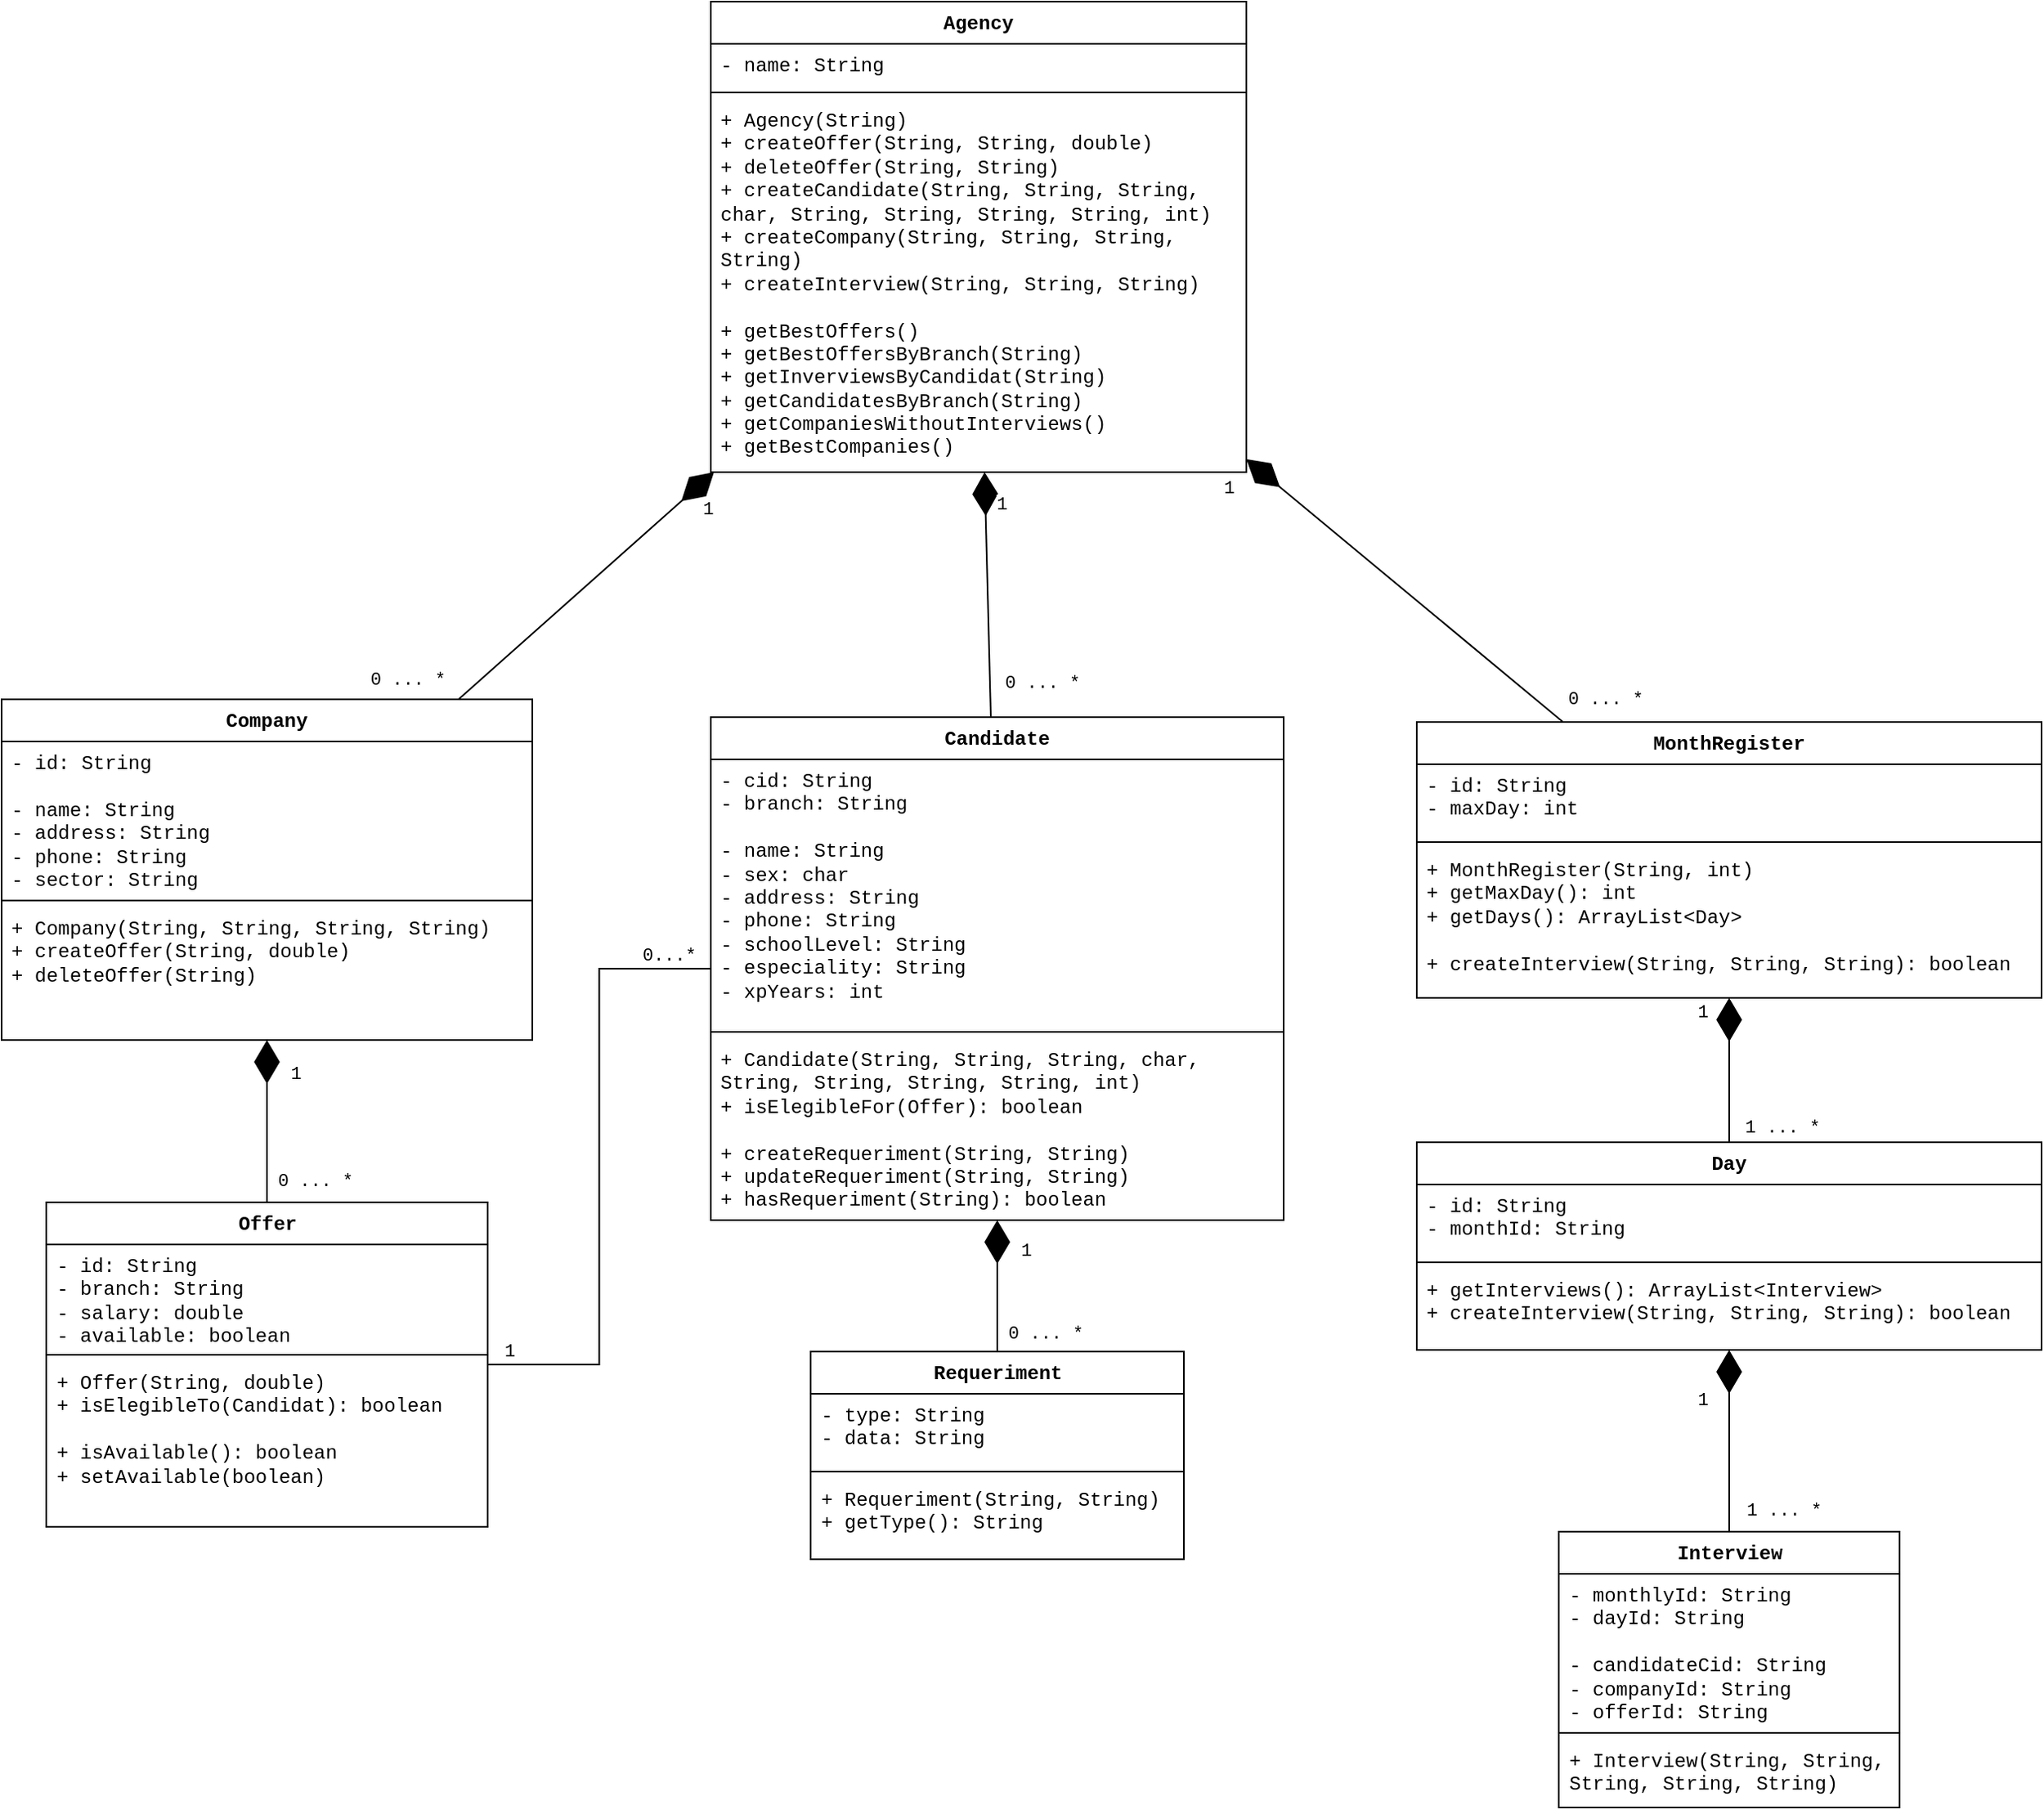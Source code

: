 <mxfile version="26.2.15">
  <diagram id="C5RBs43oDa-KdzZeNtuy" name="Page-1">
    <mxGraphModel dx="2134" dy="620" grid="1" gridSize="10" guides="1" tooltips="1" connect="1" arrows="1" fold="1" page="1" pageScale="1" pageWidth="827" pageHeight="1169" math="0" shadow="0">
      <root>
        <mxCell id="WIyWlLk6GJQsqaUBKTNV-0" />
        <mxCell id="WIyWlLk6GJQsqaUBKTNV-1" parent="WIyWlLk6GJQsqaUBKTNV-0" />
        <mxCell id="OE_it2JDcD3_xE0JfRy9-9" value="Company" style="swimlane;fontStyle=1;align=center;verticalAlign=top;childLayout=stackLayout;horizontal=1;startSize=26;horizontalStack=0;resizeParent=1;resizeParentMax=0;resizeLast=0;collapsible=1;marginBottom=0;whiteSpace=wrap;html=1;fontFamily=Courier New;" parent="WIyWlLk6GJQsqaUBKTNV-1" vertex="1">
          <mxGeometry x="-247" y="440" width="327" height="210" as="geometry" />
        </mxCell>
        <mxCell id="OE_it2JDcD3_xE0JfRy9-10" value="&lt;div&gt;- id: String&lt;/div&gt;&lt;div&gt;&lt;br&gt;&lt;/div&gt;&lt;div&gt;- name: String&lt;/div&gt;&lt;div&gt;- address: String&lt;/div&gt;&lt;div&gt;- phone: String&lt;/div&gt;&lt;div&gt;- sector: String&lt;/div&gt;" style="text;strokeColor=none;fillColor=none;align=left;verticalAlign=top;spacingLeft=4;spacingRight=4;overflow=hidden;rotatable=0;points=[[0,0.5],[1,0.5]];portConstraint=eastwest;whiteSpace=wrap;html=1;fontFamily=Courier New;" parent="OE_it2JDcD3_xE0JfRy9-9" vertex="1">
          <mxGeometry y="26" width="327" height="94" as="geometry" />
        </mxCell>
        <mxCell id="OE_it2JDcD3_xE0JfRy9-11" value="" style="line;strokeWidth=1;fillColor=none;align=left;verticalAlign=middle;spacingTop=-1;spacingLeft=3;spacingRight=3;rotatable=0;labelPosition=right;points=[];portConstraint=eastwest;strokeColor=inherit;fontFamily=Courier New;" parent="OE_it2JDcD3_xE0JfRy9-9" vertex="1">
          <mxGeometry y="120" width="327" height="8" as="geometry" />
        </mxCell>
        <mxCell id="OE_it2JDcD3_xE0JfRy9-12" value="&lt;div&gt;&lt;span style=&quot;background-color: transparent; color: light-dark(rgb(0, 0, 0), rgb(255, 255, 255));&quot;&gt;+ Company(String, String, String, String)&lt;/span&gt;&lt;/div&gt;&lt;div&gt;&lt;span style=&quot;background-color: transparent; color: light-dark(rgb(0, 0, 0), rgb(255, 255, 255));&quot;&gt;+ createOffer(String, double)&lt;/span&gt;&lt;/div&gt;&lt;div&gt;+ deleteOffer(String)&lt;/div&gt;" style="text;strokeColor=none;fillColor=none;align=left;verticalAlign=top;spacingLeft=4;spacingRight=4;overflow=hidden;rotatable=0;points=[[0,0.5],[1,0.5]];portConstraint=eastwest;whiteSpace=wrap;html=1;fontFamily=Courier New;" parent="OE_it2JDcD3_xE0JfRy9-9" vertex="1">
          <mxGeometry y="128" width="327" height="82" as="geometry" />
        </mxCell>
        <mxCell id="OE_it2JDcD3_xE0JfRy9-13" value="Offer" style="swimlane;fontStyle=1;align=center;verticalAlign=top;childLayout=stackLayout;horizontal=1;startSize=26;horizontalStack=0;resizeParent=1;resizeParentMax=0;resizeLast=0;collapsible=1;marginBottom=0;whiteSpace=wrap;html=1;fontFamily=Courier New;" parent="WIyWlLk6GJQsqaUBKTNV-1" vertex="1">
          <mxGeometry x="-219.5" y="750" width="272" height="200" as="geometry" />
        </mxCell>
        <mxCell id="OE_it2JDcD3_xE0JfRy9-14" value="&lt;div&gt;- id: String&lt;/div&gt;&lt;div&gt;- branch: String&lt;/div&gt;&lt;div&gt;- salary: double&lt;/div&gt;&lt;div&gt;- available: boolean&lt;/div&gt;" style="text;strokeColor=none;fillColor=none;align=left;verticalAlign=top;spacingLeft=4;spacingRight=4;overflow=hidden;rotatable=0;points=[[0,0.5],[1,0.5]];portConstraint=eastwest;whiteSpace=wrap;html=1;fontFamily=Courier New;" parent="OE_it2JDcD3_xE0JfRy9-13" vertex="1">
          <mxGeometry y="26" width="272" height="64" as="geometry" />
        </mxCell>
        <mxCell id="OE_it2JDcD3_xE0JfRy9-15" value="" style="line;strokeWidth=1;fillColor=none;align=left;verticalAlign=middle;spacingTop=-1;spacingLeft=3;spacingRight=3;rotatable=0;labelPosition=right;points=[];portConstraint=eastwest;strokeColor=inherit;fontFamily=Courier New;" parent="OE_it2JDcD3_xE0JfRy9-13" vertex="1">
          <mxGeometry y="90" width="272" height="8" as="geometry" />
        </mxCell>
        <mxCell id="OE_it2JDcD3_xE0JfRy9-16" value="&lt;div&gt;+ Offer(String, double)&lt;/div&gt;+ isElegibleTo(Candidat): boolean&lt;div&gt;&lt;br&gt;&lt;/div&gt;&lt;div&gt;+ isAvailable(): boolean&lt;/div&gt;&lt;div&gt;+ setAvailable(boolean)&lt;/div&gt;" style="text;strokeColor=none;fillColor=none;align=left;verticalAlign=top;spacingLeft=4;spacingRight=4;overflow=hidden;rotatable=0;points=[[0,0.5],[1,0.5]];portConstraint=eastwest;whiteSpace=wrap;html=1;fontFamily=Courier New;" parent="OE_it2JDcD3_xE0JfRy9-13" vertex="1">
          <mxGeometry y="98" width="272" height="102" as="geometry" />
        </mxCell>
        <mxCell id="OE_it2JDcD3_xE0JfRy9-21" value="" style="endArrow=diamondThin;endFill=1;endSize=24;html=1;rounded=0;fontFamily=Courier New;" parent="WIyWlLk6GJQsqaUBKTNV-1" source="OE_it2JDcD3_xE0JfRy9-13" target="OE_it2JDcD3_xE0JfRy9-9" edge="1">
          <mxGeometry width="160" relative="1" as="geometry">
            <mxPoint x="104.5" y="610" as="sourcePoint" />
            <mxPoint x="264.5" y="610" as="targetPoint" />
          </mxGeometry>
        </mxCell>
        <mxCell id="Jbg9a25ujNpdRGJ09Xx2-18" value="1" style="edgeLabel;html=1;align=center;verticalAlign=middle;resizable=0;points=[];fontFamily=Courier New;" parent="OE_it2JDcD3_xE0JfRy9-21" vertex="1" connectable="0">
          <mxGeometry x="0.624" relative="1" as="geometry">
            <mxPoint x="17" y="2" as="offset" />
          </mxGeometry>
        </mxCell>
        <mxCell id="Jbg9a25ujNpdRGJ09Xx2-19" value="0 ... *" style="edgeLabel;html=1;align=center;verticalAlign=middle;resizable=0;points=[];fontFamily=Courier New;" parent="OE_it2JDcD3_xE0JfRy9-21" vertex="1" connectable="0">
          <mxGeometry x="-0.727" y="-2" relative="1" as="geometry">
            <mxPoint x="27" as="offset" />
          </mxGeometry>
        </mxCell>
        <mxCell id="OE_it2JDcD3_xE0JfRy9-22" value="Candidate" style="swimlane;fontStyle=1;align=center;verticalAlign=top;childLayout=stackLayout;horizontal=1;startSize=26;horizontalStack=0;resizeParent=1;resizeParentMax=0;resizeLast=0;collapsible=1;marginBottom=0;whiteSpace=wrap;html=1;fontFamily=Courier New;" parent="WIyWlLk6GJQsqaUBKTNV-1" vertex="1">
          <mxGeometry x="190" y="451" width="353" height="310" as="geometry" />
        </mxCell>
        <mxCell id="OE_it2JDcD3_xE0JfRy9-23" value="&lt;div&gt;- cid: String&lt;/div&gt;&lt;div&gt;- branch: String&lt;/div&gt;&lt;div&gt;&lt;br&gt;&lt;/div&gt;&lt;div&gt;- name: String&lt;/div&gt;&lt;div&gt;- sex: char&lt;/div&gt;&lt;div&gt;- address: String&lt;/div&gt;&lt;div&gt;- phone: String&lt;/div&gt;&lt;div&gt;- schoolLevel: String&lt;/div&gt;&lt;div&gt;- especiality: String&lt;/div&gt;&lt;div&gt;- xpYears: int&lt;/div&gt;" style="text;strokeColor=none;fillColor=none;align=left;verticalAlign=top;spacingLeft=4;spacingRight=4;overflow=hidden;rotatable=0;points=[[0,0.5],[1,0.5]];portConstraint=eastwest;whiteSpace=wrap;html=1;fontFamily=Courier New;" parent="OE_it2JDcD3_xE0JfRy9-22" vertex="1">
          <mxGeometry y="26" width="353" height="164" as="geometry" />
        </mxCell>
        <mxCell id="OE_it2JDcD3_xE0JfRy9-24" value="" style="line;strokeWidth=1;fillColor=none;align=left;verticalAlign=middle;spacingTop=-1;spacingLeft=3;spacingRight=3;rotatable=0;labelPosition=right;points=[];portConstraint=eastwest;strokeColor=inherit;fontFamily=Courier New;" parent="OE_it2JDcD3_xE0JfRy9-22" vertex="1">
          <mxGeometry y="190" width="353" height="8" as="geometry" />
        </mxCell>
        <mxCell id="OE_it2JDcD3_xE0JfRy9-25" value="&lt;div&gt;+ Candidate(String, String, String, char, String, String, String, String, int)&amp;nbsp;&lt;/div&gt;&lt;div&gt;&lt;div&gt;+ isElegibleFor(Offer): boolean&lt;/div&gt;&lt;/div&gt;&lt;div&gt;&lt;br&gt;&lt;/div&gt;&lt;div&gt;&lt;span style=&quot;background-color: transparent; color: light-dark(rgb(0, 0, 0), rgb(255, 255, 255));&quot;&gt;+&amp;nbsp;&lt;/span&gt;&lt;span style=&quot;background-color: transparent; color: light-dark(rgb(0, 0, 0), rgb(255, 255, 255));&quot;&gt;createRequeriment(String, String)&lt;/span&gt;&lt;/div&gt;&lt;div&gt;&lt;span style=&quot;background-color: transparent; color: light-dark(rgb(0, 0, 0), rgb(255, 255, 255));&quot;&gt;+ updateRequeriment(String, String)&lt;/span&gt;&lt;/div&gt;&lt;div&gt;&lt;span style=&quot;background-color: transparent; color: light-dark(rgb(0, 0, 0), rgb(255, 255, 255));&quot;&gt;+ hasRequeriment(String): boolean&lt;/span&gt;&lt;/div&gt;" style="text;strokeColor=none;fillColor=none;align=left;verticalAlign=top;spacingLeft=4;spacingRight=4;overflow=hidden;rotatable=0;points=[[0,0.5],[1,0.5]];portConstraint=eastwest;whiteSpace=wrap;html=1;fontFamily=Courier New;" parent="OE_it2JDcD3_xE0JfRy9-22" vertex="1">
          <mxGeometry y="198" width="353" height="112" as="geometry" />
        </mxCell>
        <mxCell id="OE_it2JDcD3_xE0JfRy9-26" value="Agency" style="swimlane;fontStyle=1;align=center;verticalAlign=top;childLayout=stackLayout;horizontal=1;startSize=26;horizontalStack=0;resizeParent=1;resizeParentMax=0;resizeLast=0;collapsible=1;marginBottom=0;whiteSpace=wrap;html=1;fontFamily=Courier New;" parent="WIyWlLk6GJQsqaUBKTNV-1" vertex="1">
          <mxGeometry x="190" y="10" width="330" height="290" as="geometry" />
        </mxCell>
        <mxCell id="OE_it2JDcD3_xE0JfRy9-27" value="- name: String" style="text;strokeColor=none;fillColor=none;align=left;verticalAlign=top;spacingLeft=4;spacingRight=4;overflow=hidden;rotatable=0;points=[[0,0.5],[1,0.5]];portConstraint=eastwest;whiteSpace=wrap;html=1;fontFamily=Courier New;" parent="OE_it2JDcD3_xE0JfRy9-26" vertex="1">
          <mxGeometry y="26" width="330" height="26" as="geometry" />
        </mxCell>
        <mxCell id="OE_it2JDcD3_xE0JfRy9-28" value="" style="line;strokeWidth=1;fillColor=none;align=left;verticalAlign=middle;spacingTop=-1;spacingLeft=3;spacingRight=3;rotatable=0;labelPosition=right;points=[];portConstraint=eastwest;strokeColor=inherit;fontFamily=Courier New;" parent="OE_it2JDcD3_xE0JfRy9-26" vertex="1">
          <mxGeometry y="52" width="330" height="8" as="geometry" />
        </mxCell>
        <mxCell id="OE_it2JDcD3_xE0JfRy9-29" value="&lt;div&gt;+ Agency(String)&lt;/div&gt;+ createOffer(String, String, double)&lt;div&gt;+ deleteOffer(String, String)&lt;/div&gt;&lt;div&gt;+ createCandidate(&lt;span style=&quot;background-color: transparent; color: light-dark(rgb(0, 0, 0), rgb(255, 255, 255));&quot;&gt;String, String, String, char, String, String, String, String, int&lt;/span&gt;&lt;span style=&quot;background-color: transparent; color: light-dark(rgb(0, 0, 0), rgb(255, 255, 255));&quot;&gt;)&lt;/span&gt;&lt;/div&gt;&lt;div&gt;+ createCompany(&lt;span style=&quot;background-color: transparent; color: light-dark(rgb(0, 0, 0), rgb(255, 255, 255));&quot;&gt;String, String, String, String&lt;/span&gt;&lt;span style=&quot;background-color: transparent; color: light-dark(rgb(0, 0, 0), rgb(255, 255, 255));&quot;&gt;)&lt;/span&gt;&lt;/div&gt;&lt;div&gt;+ createInterview(&lt;span style=&quot;background-color: transparent; color: light-dark(rgb(0, 0, 0), rgb(255, 255, 255));&quot;&gt;String, String, String&lt;/span&gt;&lt;span style=&quot;background-color: transparent; color: light-dark(rgb(0, 0, 0), rgb(255, 255, 255));&quot;&gt;)&lt;/span&gt;&lt;/div&gt;&lt;div&gt;&lt;br&gt;&lt;/div&gt;&lt;div&gt;&lt;div&gt;&lt;span style=&quot;background-color: transparent; color: light-dark(rgb(0, 0, 0), rgb(255, 255, 255));&quot;&gt;+ getBestOffers()&lt;/span&gt;&lt;/div&gt;&lt;div&gt;&lt;span style=&quot;background-color: transparent; color: light-dark(rgb(0, 0, 0), rgb(255, 255, 255));&quot;&gt;+ getBestOffersByBranch(String)&lt;/span&gt;&lt;/div&gt;&lt;div&gt;+ getInverviewsByCandidat(String)&lt;/div&gt;&lt;/div&gt;&lt;div&gt;+ getCandidatesByBranch(String)&lt;/div&gt;&lt;div&gt;+ getCompaniesWithoutInterviews()&lt;/div&gt;&lt;div&gt;+ getBestCompanies()&lt;/div&gt;" style="text;strokeColor=none;fillColor=none;align=left;verticalAlign=top;spacingLeft=4;spacingRight=4;overflow=hidden;rotatable=0;points=[[0,0.5],[1,0.5]];portConstraint=eastwest;whiteSpace=wrap;html=1;fontFamily=Courier New;" parent="OE_it2JDcD3_xE0JfRy9-26" vertex="1">
          <mxGeometry y="60" width="330" height="230" as="geometry" />
        </mxCell>
        <mxCell id="OE_it2JDcD3_xE0JfRy9-31" value="" style="endArrow=diamondThin;endFill=1;endSize=24;html=1;rounded=0;fontFamily=Courier New;" parent="WIyWlLk6GJQsqaUBKTNV-1" source="OE_it2JDcD3_xE0JfRy9-9" target="OE_it2JDcD3_xE0JfRy9-26" edge="1">
          <mxGeometry width="160" relative="1" as="geometry">
            <mxPoint x="449" y="78.98" as="sourcePoint" />
            <mxPoint x="360" y="120.98" as="targetPoint" />
          </mxGeometry>
        </mxCell>
        <mxCell id="Jbg9a25ujNpdRGJ09Xx2-14" value="1" style="edgeLabel;html=1;align=center;verticalAlign=middle;resizable=0;points=[];fontFamily=Courier New;" parent="OE_it2JDcD3_xE0JfRy9-31" vertex="1" connectable="0">
          <mxGeometry x="0.716" y="-5" relative="1" as="geometry">
            <mxPoint x="15" y="-1" as="offset" />
          </mxGeometry>
        </mxCell>
        <mxCell id="Jbg9a25ujNpdRGJ09Xx2-16" value="0 ... *" style="edgeLabel;html=1;align=center;verticalAlign=middle;resizable=0;points=[];fontFamily=Courier New;" parent="OE_it2JDcD3_xE0JfRy9-31" vertex="1" connectable="0">
          <mxGeometry x="-0.618" y="-2" relative="1" as="geometry">
            <mxPoint x="-63" y="13" as="offset" />
          </mxGeometry>
        </mxCell>
        <mxCell id="OE_it2JDcD3_xE0JfRy9-32" value="" style="endArrow=diamondThin;endFill=1;endSize=24;html=1;rounded=0;fontFamily=Courier New;" parent="WIyWlLk6GJQsqaUBKTNV-1" source="OE_it2JDcD3_xE0JfRy9-22" target="OE_it2JDcD3_xE0JfRy9-26" edge="1">
          <mxGeometry width="160" relative="1" as="geometry">
            <mxPoint x="330" y="379" as="sourcePoint" />
            <mxPoint x="400" y="215" as="targetPoint" />
          </mxGeometry>
        </mxCell>
        <mxCell id="Jbg9a25ujNpdRGJ09Xx2-15" value="1" style="edgeLabel;html=1;align=center;verticalAlign=middle;resizable=0;points=[];fontFamily=Courier New;" parent="OE_it2JDcD3_xE0JfRy9-32" vertex="1" connectable="0">
          <mxGeometry x="0.624" y="-1" relative="1" as="geometry">
            <mxPoint x="8" y="-9" as="offset" />
          </mxGeometry>
        </mxCell>
        <mxCell id="Jbg9a25ujNpdRGJ09Xx2-17" value="0 ... *" style="edgeLabel;html=1;align=center;verticalAlign=middle;resizable=0;points=[];fontFamily=Courier New;" parent="OE_it2JDcD3_xE0JfRy9-32" vertex="1" connectable="0">
          <mxGeometry x="-0.656" relative="1" as="geometry">
            <mxPoint x="32" y="5" as="offset" />
          </mxGeometry>
        </mxCell>
        <mxCell id="OE_it2JDcD3_xE0JfRy9-33" value="Interview" style="swimlane;fontStyle=1;align=center;verticalAlign=top;childLayout=stackLayout;horizontal=1;startSize=26;horizontalStack=0;resizeParent=1;resizeParentMax=0;resizeLast=0;collapsible=1;marginBottom=0;whiteSpace=wrap;html=1;fontFamily=Courier New;" parent="WIyWlLk6GJQsqaUBKTNV-1" vertex="1">
          <mxGeometry x="712.5" y="953" width="210" height="170" as="geometry" />
        </mxCell>
        <mxCell id="OE_it2JDcD3_xE0JfRy9-34" value="&lt;div&gt;&lt;div&gt;&lt;span style=&quot;background-color: transparent; color: light-dark(rgb(0, 0, 0), rgb(255, 255, 255));&quot;&gt;- monthlyId: String&lt;/span&gt;&lt;/div&gt;&lt;/div&gt;&lt;div&gt;&lt;div&gt;- dayId: String&lt;/div&gt;&lt;/div&gt;&lt;div&gt;&lt;br&gt;&lt;/div&gt;- candidateCid: String&lt;div&gt;- companyId: String&lt;/div&gt;&lt;div&gt;- offerId: String&lt;/div&gt;" style="text;strokeColor=none;fillColor=none;align=left;verticalAlign=top;spacingLeft=4;spacingRight=4;overflow=hidden;rotatable=0;points=[[0,0.5],[1,0.5]];portConstraint=eastwest;whiteSpace=wrap;html=1;fontFamily=Courier New;" parent="OE_it2JDcD3_xE0JfRy9-33" vertex="1">
          <mxGeometry y="26" width="210" height="94" as="geometry" />
        </mxCell>
        <mxCell id="OE_it2JDcD3_xE0JfRy9-35" value="" style="line;strokeWidth=1;fillColor=none;align=left;verticalAlign=middle;spacingTop=-1;spacingLeft=3;spacingRight=3;rotatable=0;labelPosition=right;points=[];portConstraint=eastwest;strokeColor=inherit;fontFamily=Courier New;" parent="OE_it2JDcD3_xE0JfRy9-33" vertex="1">
          <mxGeometry y="120" width="210" height="8" as="geometry" />
        </mxCell>
        <mxCell id="OE_it2JDcD3_xE0JfRy9-36" value="+ Interview(String, String, String, String, String)" style="text;strokeColor=none;fillColor=none;align=left;verticalAlign=top;spacingLeft=4;spacingRight=4;overflow=hidden;rotatable=0;points=[[0,0.5],[1,0.5]];portConstraint=eastwest;whiteSpace=wrap;html=1;fontFamily=Courier New;" parent="OE_it2JDcD3_xE0JfRy9-33" vertex="1">
          <mxGeometry y="128" width="210" height="42" as="geometry" />
        </mxCell>
        <mxCell id="zkri54e2tbtf4flSO6eq-0" value="MonthRegister" style="swimlane;fontStyle=1;align=center;verticalAlign=top;childLayout=stackLayout;horizontal=1;startSize=26;horizontalStack=0;resizeParent=1;resizeParentMax=0;resizeLast=0;collapsible=1;marginBottom=0;whiteSpace=wrap;html=1;fontFamily=Courier New;" parent="WIyWlLk6GJQsqaUBKTNV-1" vertex="1">
          <mxGeometry x="625" y="454" width="385" height="170" as="geometry" />
        </mxCell>
        <mxCell id="zkri54e2tbtf4flSO6eq-1" value="- id: String&lt;div&gt;- maxDay: int&lt;/div&gt;" style="text;strokeColor=none;fillColor=none;align=left;verticalAlign=top;spacingLeft=4;spacingRight=4;overflow=hidden;rotatable=0;points=[[0,0.5],[1,0.5]];portConstraint=eastwest;whiteSpace=wrap;html=1;fontFamily=Courier New;" parent="zkri54e2tbtf4flSO6eq-0" vertex="1">
          <mxGeometry y="26" width="385" height="44" as="geometry" />
        </mxCell>
        <mxCell id="zkri54e2tbtf4flSO6eq-2" value="" style="line;strokeWidth=1;fillColor=none;align=left;verticalAlign=middle;spacingTop=-1;spacingLeft=3;spacingRight=3;rotatable=0;labelPosition=right;points=[];portConstraint=eastwest;strokeColor=inherit;fontFamily=Courier New;" parent="zkri54e2tbtf4flSO6eq-0" vertex="1">
          <mxGeometry y="70" width="385" height="8" as="geometry" />
        </mxCell>
        <mxCell id="zkri54e2tbtf4flSO6eq-3" value="&lt;div&gt;+ MonthRegister(String, int)&lt;/div&gt;+ getMaxDay(): int&lt;div&gt;+ getDays(): ArrayList&amp;lt;Day&amp;gt;&lt;br&gt;&lt;div&gt;&lt;br&gt;&lt;/div&gt;&lt;div&gt;+ createInterview(String, String, String): boolean&lt;/div&gt;&lt;/div&gt;" style="text;strokeColor=none;fillColor=none;align=left;verticalAlign=top;spacingLeft=4;spacingRight=4;overflow=hidden;rotatable=0;points=[[0,0.5],[1,0.5]];portConstraint=eastwest;whiteSpace=wrap;html=1;fontFamily=Courier New;" parent="zkri54e2tbtf4flSO6eq-0" vertex="1">
          <mxGeometry y="78" width="385" height="92" as="geometry" />
        </mxCell>
        <mxCell id="Jbg9a25ujNpdRGJ09Xx2-0" value="" style="endArrow=diamondThin;endFill=1;endSize=24;html=1;rounded=0;fontFamily=Courier New;" parent="WIyWlLk6GJQsqaUBKTNV-1" source="zkri54e2tbtf4flSO6eq-0" target="OE_it2JDcD3_xE0JfRy9-26" edge="1">
          <mxGeometry width="160" relative="1" as="geometry">
            <mxPoint x="241" y="309" as="sourcePoint" />
            <mxPoint x="289" y="249" as="targetPoint" />
            <Array as="points" />
          </mxGeometry>
        </mxCell>
        <mxCell id="Jbg9a25ujNpdRGJ09Xx2-8" value="0 ... *" style="edgeLabel;html=1;align=center;verticalAlign=middle;resizable=0;points=[];fontFamily=Courier New;" parent="Jbg9a25ujNpdRGJ09Xx2-0" vertex="1" connectable="0">
          <mxGeometry x="0.657" y="-5" relative="1" as="geometry">
            <mxPoint x="184" y="124" as="offset" />
          </mxGeometry>
        </mxCell>
        <mxCell id="Jbg9a25ujNpdRGJ09Xx2-9" value="1" style="edgeLabel;html=1;align=center;verticalAlign=middle;resizable=0;points=[];fontFamily=Courier New;" parent="Jbg9a25ujNpdRGJ09Xx2-0" vertex="1" connectable="0">
          <mxGeometry x="-0.646" y="-2" relative="1" as="geometry">
            <mxPoint x="-173" y="-114" as="offset" />
          </mxGeometry>
        </mxCell>
        <mxCell id="Jbg9a25ujNpdRGJ09Xx2-1" value="Day" style="swimlane;fontStyle=1;align=center;verticalAlign=top;childLayout=stackLayout;horizontal=1;startSize=26;horizontalStack=0;resizeParent=1;resizeParentMax=0;resizeLast=0;collapsible=1;marginBottom=0;whiteSpace=wrap;html=1;fontFamily=Courier New;" parent="WIyWlLk6GJQsqaUBKTNV-1" vertex="1">
          <mxGeometry x="625" y="713" width="385" height="128" as="geometry" />
        </mxCell>
        <mxCell id="Jbg9a25ujNpdRGJ09Xx2-2" value="- id: String&lt;div&gt;- monthId: String&lt;/div&gt;" style="text;strokeColor=none;fillColor=none;align=left;verticalAlign=top;spacingLeft=4;spacingRight=4;overflow=hidden;rotatable=0;points=[[0,0.5],[1,0.5]];portConstraint=eastwest;whiteSpace=wrap;html=1;fontFamily=Courier New;" parent="Jbg9a25ujNpdRGJ09Xx2-1" vertex="1">
          <mxGeometry y="26" width="385" height="44" as="geometry" />
        </mxCell>
        <mxCell id="Jbg9a25ujNpdRGJ09Xx2-3" value="" style="line;strokeWidth=1;fillColor=none;align=left;verticalAlign=middle;spacingTop=-1;spacingLeft=3;spacingRight=3;rotatable=0;labelPosition=right;points=[];portConstraint=eastwest;strokeColor=inherit;fontFamily=Courier New;" parent="Jbg9a25ujNpdRGJ09Xx2-1" vertex="1">
          <mxGeometry y="70" width="385" height="8" as="geometry" />
        </mxCell>
        <mxCell id="Jbg9a25ujNpdRGJ09Xx2-4" value="+ getInterviews(): ArrayList&amp;lt;Interview&amp;gt;&lt;div&gt;+ createInterview(String, String, String): boolean&lt;/div&gt;" style="text;strokeColor=none;fillColor=none;align=left;verticalAlign=top;spacingLeft=4;spacingRight=4;overflow=hidden;rotatable=0;points=[[0,0.5],[1,0.5]];portConstraint=eastwest;whiteSpace=wrap;html=1;fontFamily=Courier New;" parent="Jbg9a25ujNpdRGJ09Xx2-1" vertex="1">
          <mxGeometry y="78" width="385" height="50" as="geometry" />
        </mxCell>
        <mxCell id="Jbg9a25ujNpdRGJ09Xx2-5" value="" style="endArrow=diamondThin;endFill=1;endSize=24;html=1;rounded=0;fontFamily=Courier New;" parent="WIyWlLk6GJQsqaUBKTNV-1" source="Jbg9a25ujNpdRGJ09Xx2-1" target="zkri54e2tbtf4flSO6eq-0" edge="1">
          <mxGeometry width="160" relative="1" as="geometry">
            <mxPoint x="202.5" y="603.13" as="sourcePoint" />
            <mxPoint x="342.5" y="641.13" as="targetPoint" />
            <Array as="points" />
          </mxGeometry>
        </mxCell>
        <mxCell id="Jbg9a25ujNpdRGJ09Xx2-6" value="1 ... *" style="edgeLabel;html=1;align=center;verticalAlign=middle;resizable=0;points=[];fontFamily=Courier New;" parent="Jbg9a25ujNpdRGJ09Xx2-5" vertex="1" connectable="0">
          <mxGeometry x="0.764" y="1" relative="1" as="geometry">
            <mxPoint x="33" y="69" as="offset" />
          </mxGeometry>
        </mxCell>
        <mxCell id="Jbg9a25ujNpdRGJ09Xx2-7" value="1" style="edgeLabel;html=1;align=center;verticalAlign=middle;resizable=0;points=[];fontFamily=Courier New;" parent="Jbg9a25ujNpdRGJ09Xx2-5" vertex="1" connectable="0">
          <mxGeometry x="-0.814" y="2" relative="1" as="geometry">
            <mxPoint x="-15" y="-72" as="offset" />
          </mxGeometry>
        </mxCell>
        <mxCell id="Jbg9a25ujNpdRGJ09Xx2-10" value="" style="endArrow=diamondThin;endFill=1;endSize=24;html=1;rounded=0;fontFamily=Courier New;" parent="WIyWlLk6GJQsqaUBKTNV-1" source="OE_it2JDcD3_xE0JfRy9-33" target="Jbg9a25ujNpdRGJ09Xx2-1" edge="1">
          <mxGeometry width="160" relative="1" as="geometry">
            <mxPoint x="657.5" y="863" as="sourcePoint" />
            <mxPoint x="547.5" y="863" as="targetPoint" />
            <Array as="points" />
          </mxGeometry>
        </mxCell>
        <mxCell id="Jbg9a25ujNpdRGJ09Xx2-11" value="1 ... *" style="edgeLabel;html=1;align=center;verticalAlign=middle;resizable=0;points=[];fontFamily=Courier New;" parent="Jbg9a25ujNpdRGJ09Xx2-10" vertex="1" connectable="0">
          <mxGeometry x="0.764" y="1" relative="1" as="geometry">
            <mxPoint x="34" y="86" as="offset" />
          </mxGeometry>
        </mxCell>
        <mxCell id="Jbg9a25ujNpdRGJ09Xx2-12" value="1" style="edgeLabel;html=1;align=center;verticalAlign=middle;resizable=0;points=[];fontFamily=Courier New;" parent="Jbg9a25ujNpdRGJ09Xx2-10" vertex="1" connectable="0">
          <mxGeometry x="-0.814" y="2" relative="1" as="geometry">
            <mxPoint x="-15" y="-71" as="offset" />
          </mxGeometry>
        </mxCell>
        <mxCell id="Jbg9a25ujNpdRGJ09Xx2-20" value="Requeriment" style="swimlane;fontStyle=1;align=center;verticalAlign=top;childLayout=stackLayout;horizontal=1;startSize=26;horizontalStack=0;resizeParent=1;resizeParentMax=0;resizeLast=0;collapsible=1;marginBottom=0;whiteSpace=wrap;html=1;fontFamily=Courier New;" parent="WIyWlLk6GJQsqaUBKTNV-1" vertex="1">
          <mxGeometry x="251.5" y="842" width="230" height="128" as="geometry" />
        </mxCell>
        <mxCell id="Jbg9a25ujNpdRGJ09Xx2-21" value="- type: String&lt;div&gt;- data: String&lt;/div&gt;" style="text;strokeColor=none;fillColor=none;align=left;verticalAlign=top;spacingLeft=4;spacingRight=4;overflow=hidden;rotatable=0;points=[[0,0.5],[1,0.5]];portConstraint=eastwest;whiteSpace=wrap;html=1;fontFamily=Courier New;" parent="Jbg9a25ujNpdRGJ09Xx2-20" vertex="1">
          <mxGeometry y="26" width="230" height="44" as="geometry" />
        </mxCell>
        <mxCell id="Jbg9a25ujNpdRGJ09Xx2-22" value="" style="line;strokeWidth=1;fillColor=none;align=left;verticalAlign=middle;spacingTop=-1;spacingLeft=3;spacingRight=3;rotatable=0;labelPosition=right;points=[];portConstraint=eastwest;strokeColor=inherit;fontFamily=Courier New;" parent="Jbg9a25ujNpdRGJ09Xx2-20" vertex="1">
          <mxGeometry y="70" width="230" height="8" as="geometry" />
        </mxCell>
        <mxCell id="Jbg9a25ujNpdRGJ09Xx2-23" value="+ Requeriment(String, String)&lt;div&gt;+ getType(): String&lt;/div&gt;" style="text;strokeColor=none;fillColor=none;align=left;verticalAlign=top;spacingLeft=4;spacingRight=4;overflow=hidden;rotatable=0;points=[[0,0.5],[1,0.5]];portConstraint=eastwest;whiteSpace=wrap;html=1;fontFamily=Courier New;" parent="Jbg9a25ujNpdRGJ09Xx2-20" vertex="1">
          <mxGeometry y="78" width="230" height="50" as="geometry" />
        </mxCell>
        <mxCell id="Jbg9a25ujNpdRGJ09Xx2-24" value="" style="endArrow=diamondThin;endFill=1;endSize=24;html=1;rounded=0;fontFamily=Courier New;" parent="WIyWlLk6GJQsqaUBKTNV-1" source="Jbg9a25ujNpdRGJ09Xx2-20" target="OE_it2JDcD3_xE0JfRy9-22" edge="1">
          <mxGeometry width="160" relative="1" as="geometry">
            <mxPoint x="-76" y="711" as="sourcePoint" />
            <mxPoint x="-69" y="601" as="targetPoint" />
            <Array as="points" />
          </mxGeometry>
        </mxCell>
        <mxCell id="Jbg9a25ujNpdRGJ09Xx2-25" value="1" style="edgeLabel;html=1;align=center;verticalAlign=middle;resizable=0;points=[];fontFamily=Courier New;" parent="Jbg9a25ujNpdRGJ09Xx2-24" vertex="1" connectable="0">
          <mxGeometry x="0.624" relative="1" as="geometry">
            <mxPoint x="17" y="4" as="offset" />
          </mxGeometry>
        </mxCell>
        <mxCell id="Jbg9a25ujNpdRGJ09Xx2-26" value="0 ... *" style="edgeLabel;html=1;align=center;verticalAlign=middle;resizable=0;points=[];fontFamily=Courier New;" parent="Jbg9a25ujNpdRGJ09Xx2-24" vertex="1" connectable="0">
          <mxGeometry x="-0.727" y="-2" relative="1" as="geometry">
            <mxPoint x="27" as="offset" />
          </mxGeometry>
        </mxCell>
        <mxCell id="HKIHYk9M40zYx_wj2hzq-0" value="" style="endArrow=none;html=1;edgeStyle=orthogonalEdgeStyle;rounded=0;fontFamily=Courier New;" edge="1" parent="WIyWlLk6GJQsqaUBKTNV-1" source="OE_it2JDcD3_xE0JfRy9-13" target="OE_it2JDcD3_xE0JfRy9-22">
          <mxGeometry relative="1" as="geometry">
            <mxPoint x="-70" y="680" as="sourcePoint" />
            <mxPoint x="90" y="680" as="targetPoint" />
          </mxGeometry>
        </mxCell>
        <mxCell id="HKIHYk9M40zYx_wj2hzq-1" value="1" style="edgeLabel;resizable=0;html=1;align=left;verticalAlign=bottom;fontFamily=Courier New;" connectable="0" vertex="1" parent="HKIHYk9M40zYx_wj2hzq-0">
          <mxGeometry x="-1" relative="1" as="geometry">
            <mxPoint x="8" as="offset" />
          </mxGeometry>
        </mxCell>
        <mxCell id="HKIHYk9M40zYx_wj2hzq-2" value="0...*" style="edgeLabel;resizable=0;html=1;align=right;verticalAlign=bottom;fontFamily=Courier New;" connectable="0" vertex="1" parent="HKIHYk9M40zYx_wj2hzq-0">
          <mxGeometry x="1" relative="1" as="geometry">
            <mxPoint x="-9" as="offset" />
          </mxGeometry>
        </mxCell>
      </root>
    </mxGraphModel>
  </diagram>
</mxfile>
